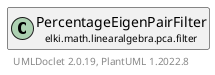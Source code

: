 @startuml
    remove .*\.(Instance|Par|Parameterizer|Factory)$
    set namespaceSeparator none
    hide empty fields
    hide empty methods

    class "<size:14>PercentageEigenPairFilter.Par\n<size:10>elki.math.linearalgebra.pca.filter" as elki.math.linearalgebra.pca.filter.PercentageEigenPairFilter.Par [[PercentageEigenPairFilter.Par.html]] {
        {static} +ALPHA_ID: OptionID
        -alpha: double
        +configure(Parameterization): void
        +make(): PercentageEigenPairFilter
    }

    interface "<size:14>Parameterizer\n<size:10>elki.utilities.optionhandling" as elki.utilities.optionhandling.Parameterizer [[../../../../utilities/optionhandling/Parameterizer.html]] {
        {abstract} +make(): Object
    }
    class "<size:14>PercentageEigenPairFilter\n<size:10>elki.math.linearalgebra.pca.filter" as elki.math.linearalgebra.pca.filter.PercentageEigenPairFilter [[PercentageEigenPairFilter.html]]

    elki.utilities.optionhandling.Parameterizer <|.. elki.math.linearalgebra.pca.filter.PercentageEigenPairFilter.Par
    elki.math.linearalgebra.pca.filter.PercentageEigenPairFilter +-- elki.math.linearalgebra.pca.filter.PercentageEigenPairFilter.Par

    center footer UMLDoclet 2.0.19, PlantUML 1.2022.8
@enduml
